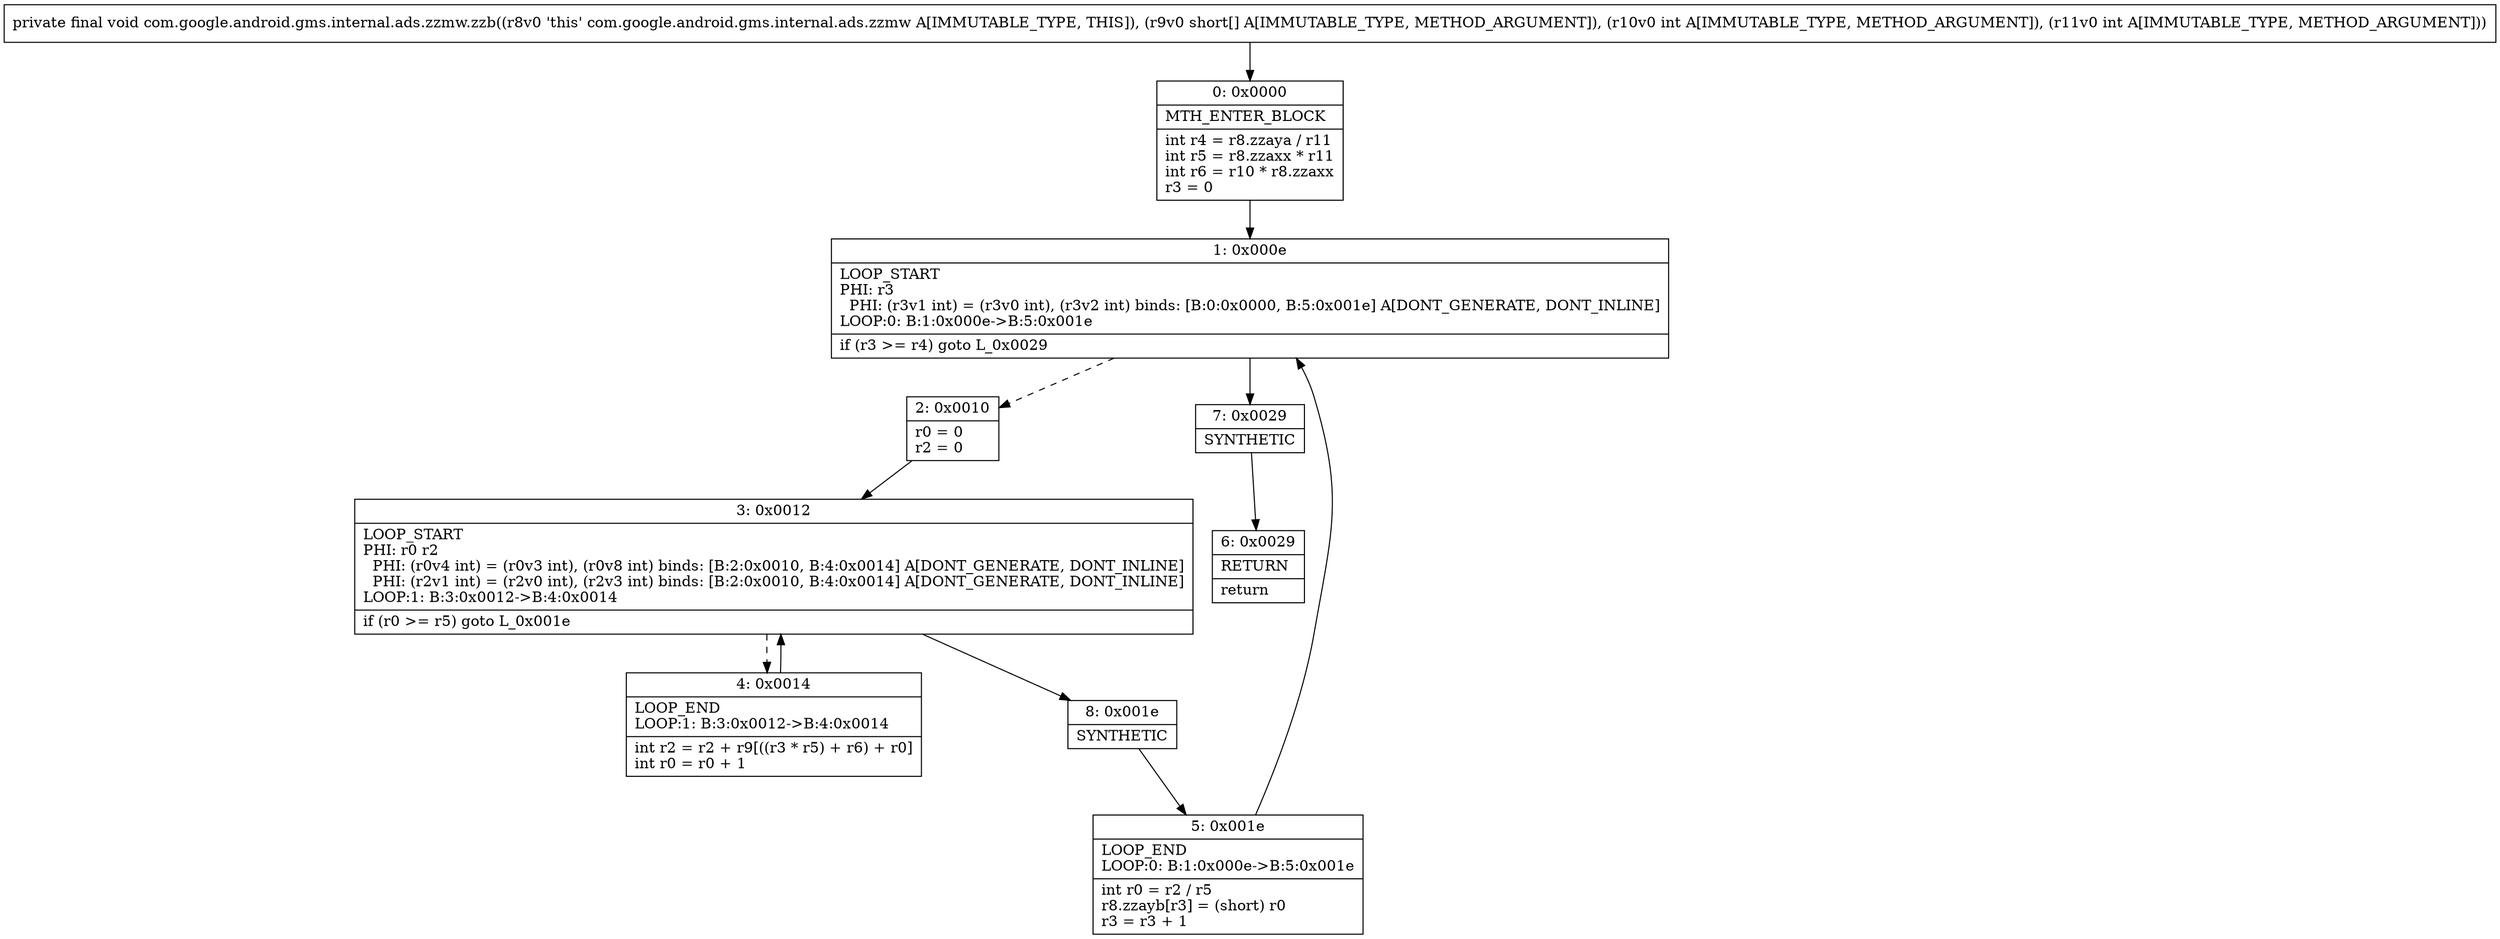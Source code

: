 digraph "CFG forcom.google.android.gms.internal.ads.zzmw.zzb([SII)V" {
Node_0 [shape=record,label="{0\:\ 0x0000|MTH_ENTER_BLOCK\l|int r4 = r8.zzaya \/ r11\lint r5 = r8.zzaxx * r11\lint r6 = r10 * r8.zzaxx\lr3 = 0\l}"];
Node_1 [shape=record,label="{1\:\ 0x000e|LOOP_START\lPHI: r3 \l  PHI: (r3v1 int) = (r3v0 int), (r3v2 int) binds: [B:0:0x0000, B:5:0x001e] A[DONT_GENERATE, DONT_INLINE]\lLOOP:0: B:1:0x000e\-\>B:5:0x001e\l|if (r3 \>= r4) goto L_0x0029\l}"];
Node_2 [shape=record,label="{2\:\ 0x0010|r0 = 0\lr2 = 0\l}"];
Node_3 [shape=record,label="{3\:\ 0x0012|LOOP_START\lPHI: r0 r2 \l  PHI: (r0v4 int) = (r0v3 int), (r0v8 int) binds: [B:2:0x0010, B:4:0x0014] A[DONT_GENERATE, DONT_INLINE]\l  PHI: (r2v1 int) = (r2v0 int), (r2v3 int) binds: [B:2:0x0010, B:4:0x0014] A[DONT_GENERATE, DONT_INLINE]\lLOOP:1: B:3:0x0012\-\>B:4:0x0014\l|if (r0 \>= r5) goto L_0x001e\l}"];
Node_4 [shape=record,label="{4\:\ 0x0014|LOOP_END\lLOOP:1: B:3:0x0012\-\>B:4:0x0014\l|int r2 = r2 + r9[((r3 * r5) + r6) + r0]\lint r0 = r0 + 1\l}"];
Node_5 [shape=record,label="{5\:\ 0x001e|LOOP_END\lLOOP:0: B:1:0x000e\-\>B:5:0x001e\l|int r0 = r2 \/ r5\lr8.zzayb[r3] = (short) r0\lr3 = r3 + 1\l}"];
Node_6 [shape=record,label="{6\:\ 0x0029|RETURN\l|return\l}"];
Node_7 [shape=record,label="{7\:\ 0x0029|SYNTHETIC\l}"];
Node_8 [shape=record,label="{8\:\ 0x001e|SYNTHETIC\l}"];
MethodNode[shape=record,label="{private final void com.google.android.gms.internal.ads.zzmw.zzb((r8v0 'this' com.google.android.gms.internal.ads.zzmw A[IMMUTABLE_TYPE, THIS]), (r9v0 short[] A[IMMUTABLE_TYPE, METHOD_ARGUMENT]), (r10v0 int A[IMMUTABLE_TYPE, METHOD_ARGUMENT]), (r11v0 int A[IMMUTABLE_TYPE, METHOD_ARGUMENT])) }"];
MethodNode -> Node_0;
Node_0 -> Node_1;
Node_1 -> Node_2[style=dashed];
Node_1 -> Node_7;
Node_2 -> Node_3;
Node_3 -> Node_4[style=dashed];
Node_3 -> Node_8;
Node_4 -> Node_3;
Node_5 -> Node_1;
Node_7 -> Node_6;
Node_8 -> Node_5;
}

